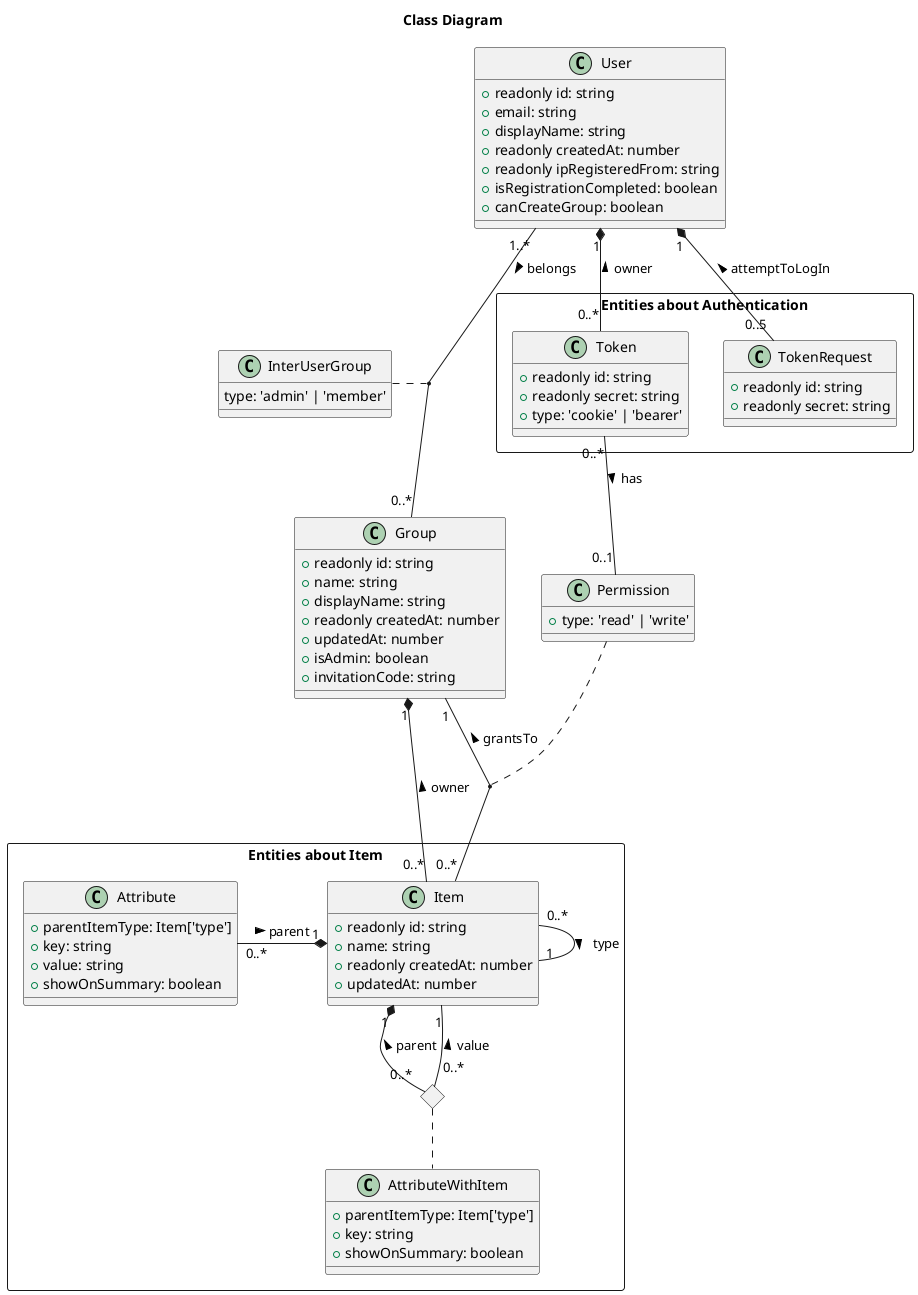 @startuml "Class Diagram"

title "Class Diagram"

class User {
  + readonly id: string
  + email: string
  + displayName: string
  + readonly createdAt: number
  + readonly ipRegisteredFrom: string
  + isRegistrationCompleted: boolean
  + canCreateGroup: boolean
}

class Group {
  + readonly id: string
  + name: string
  + displayName: string
  + readonly createdAt: number
  + updatedAt: number
  + isAdmin: boolean
  + invitationCode: string
}

class InterUserGroup {
  type: 'admin' | 'member'
}

rectangle "Entities about Authentication" {
  class Token {
    + readonly id: string
    + readonly secret: string
    + type: 'cookie' | 'bearer'
  }

  class TokenRequest {
    + readonly id: string
    + readonly secret: string
  }
}

class Permission {
  + type: 'read' | 'write'
}

rectangle "Entities about Item" {
  class Item {
    + readonly id: string
    + name: string
    + readonly createdAt: number
    + updatedAt: number
  }

  class Attribute {
    + parentItemType: Item['type']
    + key: string
    + value: string
    + showOnSummary: boolean
  }

  class AttributeWithItem {
    + parentItemType: Item['type']
    + key: string
    + showOnSummary: boolean
  }

  diamond AttributeWithItemDiamond
}

User "1" *-- "0..*" Token : owner <
User "1" *-- "0..5" TokenRequest : attemptToLogIn <
User "1..*" -- "0..*" Group : belongs >
InterUserGroup . (User, Group)

Group "1" -- "0..*" Item : grantsTo <
Permission . (Group, Item)
Group "1" *-- "0..*" Item : owner <

Token "0..*" -- "0..1" Permission : has >

Item "0..*" -- "1" Item : type >
Item "1" *-l- "0..*" Attribute : parent <
Item "1" *-d- "0..*" AttributeWithItemDiamond : parent <
Item "1" -d- "0..*" AttributeWithItemDiamond : value <
AttributeWithItemDiamond .. AttributeWithItem

@enduml
